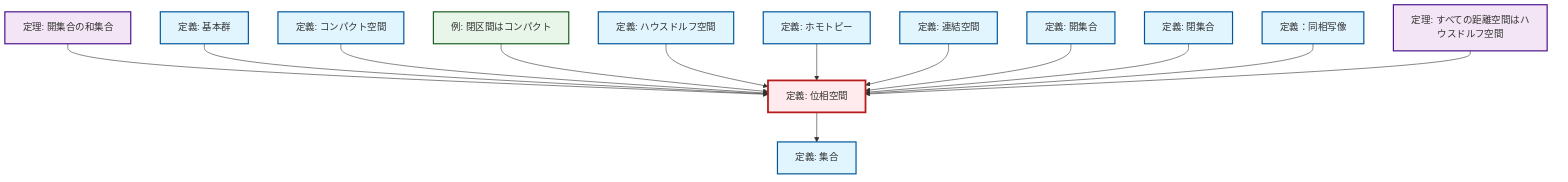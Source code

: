 graph TD
    classDef definition fill:#e1f5fe,stroke:#01579b,stroke-width:2px
    classDef theorem fill:#f3e5f5,stroke:#4a148c,stroke-width:2px
    classDef axiom fill:#fff3e0,stroke:#e65100,stroke-width:2px
    classDef example fill:#e8f5e9,stroke:#1b5e20,stroke-width:2px
    classDef current fill:#ffebee,stroke:#b71c1c,stroke-width:3px
    def-fundamental-group["定義: 基本群"]:::definition
    thm-union-open-sets["定理: 開集合の和集合"]:::theorem
    def-hausdorff["定義: ハウスドルフ空間"]:::definition
    def-topological-space["定義: 位相空間"]:::definition
    def-closed-set["定義: 閉集合"]:::definition
    def-homotopy["定義: ホモトピー"]:::definition
    def-compact["定義: コンパクト空間"]:::definition
    def-connected["定義: 連結空間"]:::definition
    def-open-set["定義: 開集合"]:::definition
    thm-metric-hausdorff["定理: すべての距離空間はハウスドルフ空間"]:::theorem
    def-homeomorphism["定義：同相写像"]:::definition
    ex-closed-interval-compact["例: 閉区間はコンパクト"]:::example
    def-set["定義: 集合"]:::definition
    thm-union-open-sets --> def-topological-space
    def-fundamental-group --> def-topological-space
    def-compact --> def-topological-space
    ex-closed-interval-compact --> def-topological-space
    def-hausdorff --> def-topological-space
    def-homotopy --> def-topological-space
    def-connected --> def-topological-space
    def-open-set --> def-topological-space
    def-closed-set --> def-topological-space
    def-homeomorphism --> def-topological-space
    def-topological-space --> def-set
    thm-metric-hausdorff --> def-topological-space
    class def-topological-space current